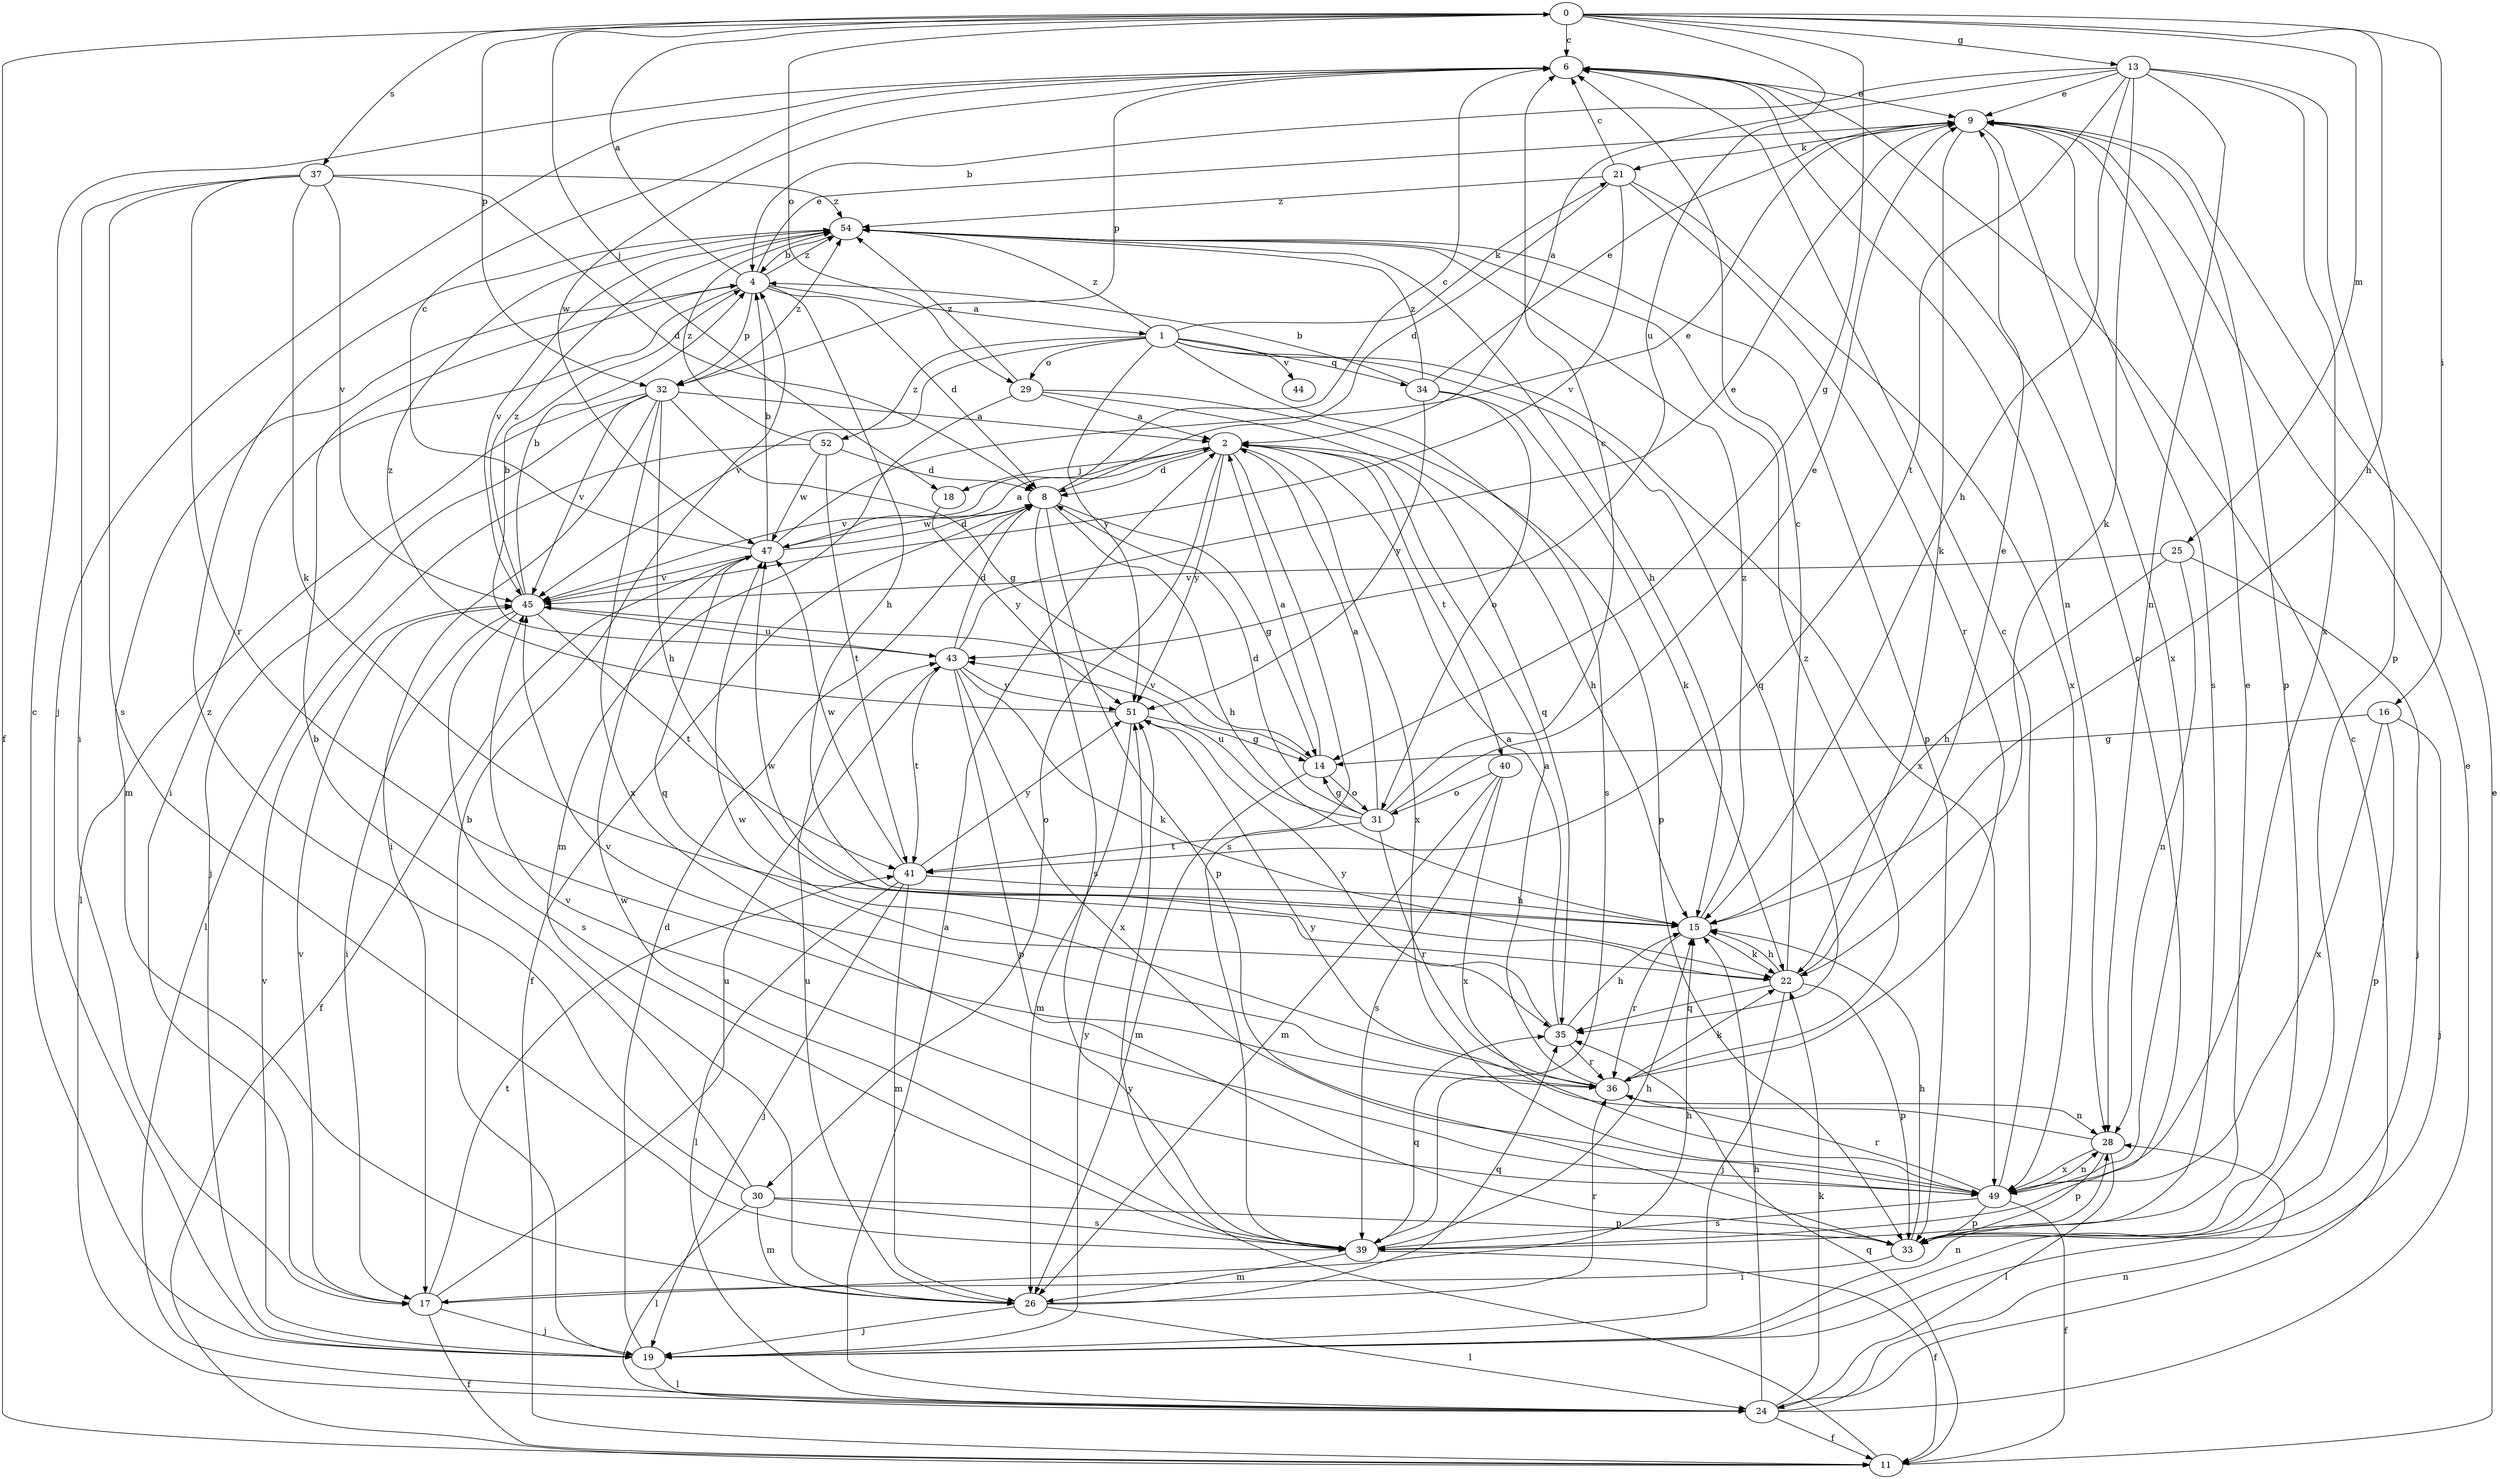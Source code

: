 strict digraph  {
0;
1;
2;
4;
6;
8;
9;
11;
13;
14;
15;
16;
17;
18;
19;
21;
22;
24;
25;
26;
28;
29;
30;
31;
32;
33;
34;
35;
36;
37;
39;
40;
41;
43;
44;
45;
47;
49;
51;
52;
54;
0 -> 6  [label=c];
0 -> 11  [label=f];
0 -> 13  [label=g];
0 -> 14  [label=g];
0 -> 15  [label=h];
0 -> 16  [label=i];
0 -> 18  [label=j];
0 -> 25  [label=m];
0 -> 29  [label=o];
0 -> 32  [label=p];
0 -> 37  [label=s];
0 -> 43  [label=u];
1 -> 21  [label=k];
1 -> 29  [label=o];
1 -> 34  [label=q];
1 -> 35  [label=q];
1 -> 39  [label=s];
1 -> 44  [label=v];
1 -> 45  [label=v];
1 -> 49  [label=x];
1 -> 51  [label=y];
1 -> 52  [label=z];
1 -> 54  [label=z];
2 -> 8  [label=d];
2 -> 15  [label=h];
2 -> 18  [label=j];
2 -> 30  [label=o];
2 -> 39  [label=s];
2 -> 40  [label=t];
2 -> 45  [label=v];
2 -> 49  [label=x];
2 -> 51  [label=y];
4 -> 0  [label=a];
4 -> 1  [label=a];
4 -> 8  [label=d];
4 -> 9  [label=e];
4 -> 15  [label=h];
4 -> 17  [label=i];
4 -> 26  [label=m];
4 -> 32  [label=p];
4 -> 54  [label=z];
6 -> 9  [label=e];
6 -> 19  [label=j];
6 -> 28  [label=n];
6 -> 32  [label=p];
6 -> 47  [label=w];
8 -> 6  [label=c];
8 -> 11  [label=f];
8 -> 14  [label=g];
8 -> 15  [label=h];
8 -> 33  [label=p];
8 -> 39  [label=s];
8 -> 47  [label=w];
9 -> 21  [label=k];
9 -> 22  [label=k];
9 -> 33  [label=p];
9 -> 39  [label=s];
9 -> 49  [label=x];
11 -> 9  [label=e];
11 -> 35  [label=q];
11 -> 51  [label=y];
13 -> 2  [label=a];
13 -> 4  [label=b];
13 -> 9  [label=e];
13 -> 15  [label=h];
13 -> 22  [label=k];
13 -> 28  [label=n];
13 -> 33  [label=p];
13 -> 41  [label=t];
13 -> 49  [label=x];
14 -> 2  [label=a];
14 -> 26  [label=m];
14 -> 31  [label=o];
14 -> 45  [label=v];
15 -> 22  [label=k];
15 -> 36  [label=r];
15 -> 54  [label=z];
16 -> 14  [label=g];
16 -> 19  [label=j];
16 -> 33  [label=p];
16 -> 49  [label=x];
17 -> 11  [label=f];
17 -> 15  [label=h];
17 -> 19  [label=j];
17 -> 41  [label=t];
17 -> 43  [label=u];
17 -> 45  [label=v];
18 -> 51  [label=y];
19 -> 4  [label=b];
19 -> 6  [label=c];
19 -> 8  [label=d];
19 -> 24  [label=l];
19 -> 28  [label=n];
19 -> 45  [label=v];
19 -> 51  [label=y];
21 -> 6  [label=c];
21 -> 8  [label=d];
21 -> 36  [label=r];
21 -> 45  [label=v];
21 -> 49  [label=x];
21 -> 54  [label=z];
22 -> 6  [label=c];
22 -> 9  [label=e];
22 -> 15  [label=h];
22 -> 19  [label=j];
22 -> 33  [label=p];
22 -> 35  [label=q];
22 -> 47  [label=w];
24 -> 2  [label=a];
24 -> 6  [label=c];
24 -> 9  [label=e];
24 -> 11  [label=f];
24 -> 15  [label=h];
24 -> 22  [label=k];
24 -> 28  [label=n];
25 -> 15  [label=h];
25 -> 19  [label=j];
25 -> 28  [label=n];
25 -> 45  [label=v];
26 -> 19  [label=j];
26 -> 24  [label=l];
26 -> 35  [label=q];
26 -> 36  [label=r];
26 -> 43  [label=u];
28 -> 24  [label=l];
28 -> 33  [label=p];
28 -> 49  [label=x];
28 -> 51  [label=y];
29 -> 2  [label=a];
29 -> 26  [label=m];
29 -> 33  [label=p];
29 -> 35  [label=q];
29 -> 54  [label=z];
30 -> 4  [label=b];
30 -> 24  [label=l];
30 -> 26  [label=m];
30 -> 33  [label=p];
30 -> 39  [label=s];
30 -> 54  [label=z];
31 -> 2  [label=a];
31 -> 6  [label=c];
31 -> 8  [label=d];
31 -> 9  [label=e];
31 -> 14  [label=g];
31 -> 36  [label=r];
31 -> 41  [label=t];
31 -> 43  [label=u];
32 -> 2  [label=a];
32 -> 14  [label=g];
32 -> 15  [label=h];
32 -> 17  [label=i];
32 -> 19  [label=j];
32 -> 24  [label=l];
32 -> 45  [label=v];
32 -> 49  [label=x];
32 -> 54  [label=z];
33 -> 9  [label=e];
33 -> 15  [label=h];
33 -> 17  [label=i];
34 -> 4  [label=b];
34 -> 9  [label=e];
34 -> 22  [label=k];
34 -> 31  [label=o];
34 -> 51  [label=y];
34 -> 54  [label=z];
35 -> 2  [label=a];
35 -> 15  [label=h];
35 -> 36  [label=r];
35 -> 51  [label=y];
36 -> 2  [label=a];
36 -> 22  [label=k];
36 -> 28  [label=n];
36 -> 45  [label=v];
36 -> 47  [label=w];
36 -> 54  [label=z];
37 -> 8  [label=d];
37 -> 17  [label=i];
37 -> 22  [label=k];
37 -> 36  [label=r];
37 -> 39  [label=s];
37 -> 45  [label=v];
37 -> 54  [label=z];
39 -> 6  [label=c];
39 -> 11  [label=f];
39 -> 15  [label=h];
39 -> 26  [label=m];
39 -> 35  [label=q];
39 -> 47  [label=w];
40 -> 26  [label=m];
40 -> 31  [label=o];
40 -> 39  [label=s];
40 -> 49  [label=x];
41 -> 15  [label=h];
41 -> 19  [label=j];
41 -> 24  [label=l];
41 -> 26  [label=m];
41 -> 47  [label=w];
41 -> 51  [label=y];
43 -> 4  [label=b];
43 -> 8  [label=d];
43 -> 9  [label=e];
43 -> 22  [label=k];
43 -> 33  [label=p];
43 -> 41  [label=t];
43 -> 49  [label=x];
43 -> 51  [label=y];
45 -> 4  [label=b];
45 -> 17  [label=i];
45 -> 39  [label=s];
45 -> 41  [label=t];
45 -> 43  [label=u];
45 -> 54  [label=z];
47 -> 2  [label=a];
47 -> 4  [label=b];
47 -> 6  [label=c];
47 -> 8  [label=d];
47 -> 9  [label=e];
47 -> 11  [label=f];
47 -> 35  [label=q];
47 -> 45  [label=v];
49 -> 6  [label=c];
49 -> 11  [label=f];
49 -> 28  [label=n];
49 -> 33  [label=p];
49 -> 36  [label=r];
49 -> 39  [label=s];
49 -> 45  [label=v];
51 -> 14  [label=g];
51 -> 26  [label=m];
51 -> 54  [label=z];
52 -> 8  [label=d];
52 -> 24  [label=l];
52 -> 41  [label=t];
52 -> 47  [label=w];
52 -> 54  [label=z];
54 -> 4  [label=b];
54 -> 15  [label=h];
54 -> 33  [label=p];
54 -> 45  [label=v];
}
